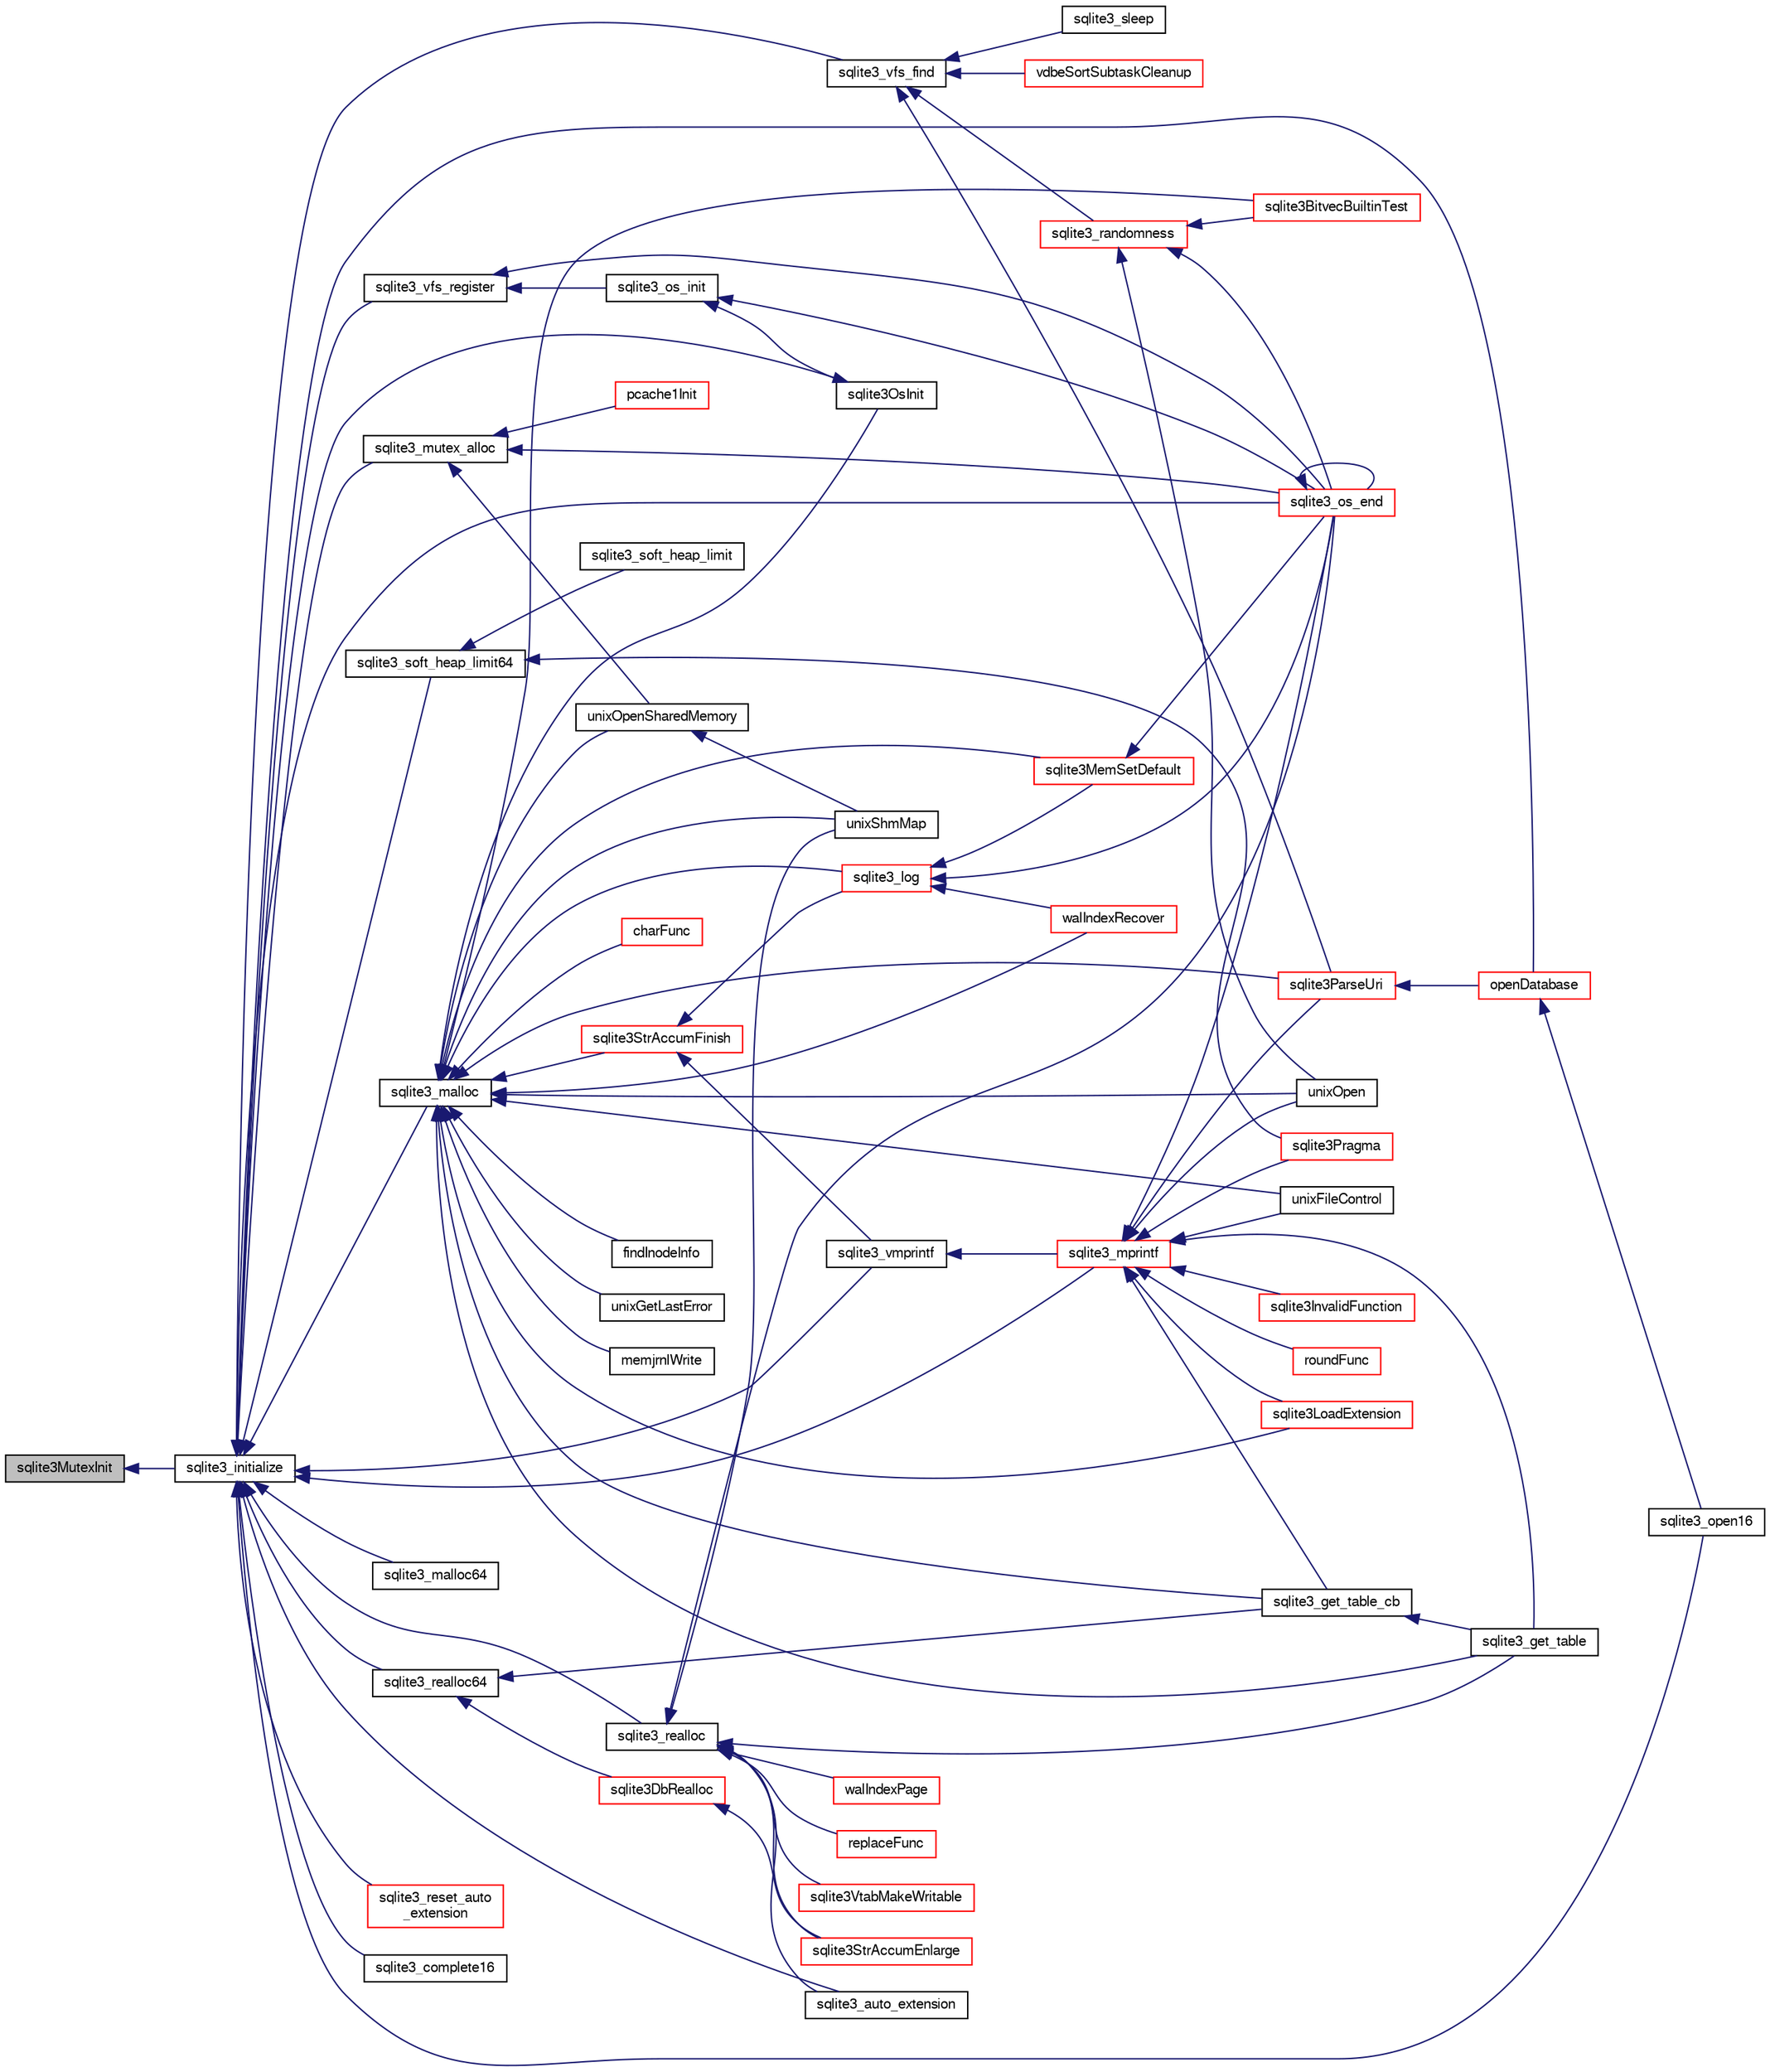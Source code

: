 digraph "sqlite3MutexInit"
{
  edge [fontname="FreeSans",fontsize="10",labelfontname="FreeSans",labelfontsize="10"];
  node [fontname="FreeSans",fontsize="10",shape=record];
  rankdir="LR";
  Node601145 [label="sqlite3MutexInit",height=0.2,width=0.4,color="black", fillcolor="grey75", style="filled", fontcolor="black"];
  Node601145 -> Node601146 [dir="back",color="midnightblue",fontsize="10",style="solid",fontname="FreeSans"];
  Node601146 [label="sqlite3_initialize",height=0.2,width=0.4,color="black", fillcolor="white", style="filled",URL="$sqlite3_8h.html#ab0c0ee2d5d4cf8b28e9572296a8861df"];
  Node601146 -> Node601147 [dir="back",color="midnightblue",fontsize="10",style="solid",fontname="FreeSans"];
  Node601147 [label="sqlite3_vfs_find",height=0.2,width=0.4,color="black", fillcolor="white", style="filled",URL="$sqlite3_8h.html#ac201a26de3dfa1d6deb8069eb8d95627"];
  Node601147 -> Node601148 [dir="back",color="midnightblue",fontsize="10",style="solid",fontname="FreeSans"];
  Node601148 [label="sqlite3_randomness",height=0.2,width=0.4,color="red", fillcolor="white", style="filled",URL="$sqlite3_8h.html#aa452ad88657d4606e137b09c4e9315c7"];
  Node601148 -> Node601152 [dir="back",color="midnightblue",fontsize="10",style="solid",fontname="FreeSans"];
  Node601152 [label="unixOpen",height=0.2,width=0.4,color="black", fillcolor="white", style="filled",URL="$sqlite3_8c.html#a8ed5efc47b6e14f7805cd1bb9b215775"];
  Node601148 -> Node601153 [dir="back",color="midnightblue",fontsize="10",style="solid",fontname="FreeSans"];
  Node601153 [label="sqlite3_os_end",height=0.2,width=0.4,color="red", fillcolor="white", style="filled",URL="$sqlite3_8h.html#a2288c95881ecca13d994e42b6a958906"];
  Node601153 -> Node601153 [dir="back",color="midnightblue",fontsize="10",style="solid",fontname="FreeSans"];
  Node601148 -> Node601155 [dir="back",color="midnightblue",fontsize="10",style="solid",fontname="FreeSans"];
  Node601155 [label="sqlite3BitvecBuiltinTest",height=0.2,width=0.4,color="red", fillcolor="white", style="filled",URL="$sqlite3_8c.html#a9b4e3e921ce1ede6f10a9106c034ff9b"];
  Node601147 -> Node601552 [dir="back",color="midnightblue",fontsize="10",style="solid",fontname="FreeSans"];
  Node601552 [label="vdbeSortSubtaskCleanup",height=0.2,width=0.4,color="red", fillcolor="white", style="filled",URL="$sqlite3_8c.html#abc8ce4c3ef58cc10f5b27642aab32b30"];
  Node601147 -> Node601555 [dir="back",color="midnightblue",fontsize="10",style="solid",fontname="FreeSans"];
  Node601555 [label="sqlite3ParseUri",height=0.2,width=0.4,color="red", fillcolor="white", style="filled",URL="$sqlite3_8c.html#aaa912f29a67460d8b2186c97056e8767"];
  Node601555 -> Node601397 [dir="back",color="midnightblue",fontsize="10",style="solid",fontname="FreeSans"];
  Node601397 [label="openDatabase",height=0.2,width=0.4,color="red", fillcolor="white", style="filled",URL="$sqlite3_8c.html#a6a9c3bc3a64234e863413f41db473758"];
  Node601397 -> Node601400 [dir="back",color="midnightblue",fontsize="10",style="solid",fontname="FreeSans"];
  Node601400 [label="sqlite3_open16",height=0.2,width=0.4,color="black", fillcolor="white", style="filled",URL="$sqlite3_8h.html#adbc401bb96713f32e553db32f6f3ca33"];
  Node601147 -> Node601556 [dir="back",color="midnightblue",fontsize="10",style="solid",fontname="FreeSans"];
  Node601556 [label="sqlite3_sleep",height=0.2,width=0.4,color="black", fillcolor="white", style="filled",URL="$sqlite3_8h.html#ad0c133ddbbecb6433f3c6ebef8966efa"];
  Node601146 -> Node601557 [dir="back",color="midnightblue",fontsize="10",style="solid",fontname="FreeSans"];
  Node601557 [label="sqlite3_vfs_register",height=0.2,width=0.4,color="black", fillcolor="white", style="filled",URL="$sqlite3_8h.html#a7184b289ccd4c4c7200589137d88c4ae"];
  Node601557 -> Node601558 [dir="back",color="midnightblue",fontsize="10",style="solid",fontname="FreeSans"];
  Node601558 [label="sqlite3_os_init",height=0.2,width=0.4,color="black", fillcolor="white", style="filled",URL="$sqlite3_8h.html#acebc2290d00a32d3afe2361f2979038b"];
  Node601558 -> Node601559 [dir="back",color="midnightblue",fontsize="10",style="solid",fontname="FreeSans"];
  Node601559 [label="sqlite3OsInit",height=0.2,width=0.4,color="black", fillcolor="white", style="filled",URL="$sqlite3_8c.html#afeaa886fe1ca086a30fd278b1d069762"];
  Node601559 -> Node601146 [dir="back",color="midnightblue",fontsize="10",style="solid",fontname="FreeSans"];
  Node601558 -> Node601153 [dir="back",color="midnightblue",fontsize="10",style="solid",fontname="FreeSans"];
  Node601557 -> Node601153 [dir="back",color="midnightblue",fontsize="10",style="solid",fontname="FreeSans"];
  Node601146 -> Node601560 [dir="back",color="midnightblue",fontsize="10",style="solid",fontname="FreeSans"];
  Node601560 [label="sqlite3_mutex_alloc",height=0.2,width=0.4,color="black", fillcolor="white", style="filled",URL="$sqlite3_8h.html#aa3f89418cd18e99596435c958b29b650"];
  Node601560 -> Node601561 [dir="back",color="midnightblue",fontsize="10",style="solid",fontname="FreeSans"];
  Node601561 [label="unixOpenSharedMemory",height=0.2,width=0.4,color="black", fillcolor="white", style="filled",URL="$sqlite3_8c.html#a30775afa2e08ca6ddc7853326afed7c7"];
  Node601561 -> Node601562 [dir="back",color="midnightblue",fontsize="10",style="solid",fontname="FreeSans"];
  Node601562 [label="unixShmMap",height=0.2,width=0.4,color="black", fillcolor="white", style="filled",URL="$sqlite3_8c.html#aeaa77f0ab08a4f4ee5f86e8c9727e974"];
  Node601560 -> Node601153 [dir="back",color="midnightblue",fontsize="10",style="solid",fontname="FreeSans"];
  Node601560 -> Node601563 [dir="back",color="midnightblue",fontsize="10",style="solid",fontname="FreeSans"];
  Node601563 [label="pcache1Init",height=0.2,width=0.4,color="red", fillcolor="white", style="filled",URL="$sqlite3_8c.html#a05e9c1daf3dd812db1d769b69b20e069"];
  Node601146 -> Node601633 [dir="back",color="midnightblue",fontsize="10",style="solid",fontname="FreeSans"];
  Node601633 [label="sqlite3_soft_heap_limit64",height=0.2,width=0.4,color="black", fillcolor="white", style="filled",URL="$sqlite3_8h.html#ab37b3a4d1652e3acb2c43d1252e6b852"];
  Node601633 -> Node601634 [dir="back",color="midnightblue",fontsize="10",style="solid",fontname="FreeSans"];
  Node601634 [label="sqlite3_soft_heap_limit",height=0.2,width=0.4,color="black", fillcolor="white", style="filled",URL="$sqlite3_8h.html#a18c3472581de3072201723e798524fdc"];
  Node601633 -> Node601240 [dir="back",color="midnightblue",fontsize="10",style="solid",fontname="FreeSans"];
  Node601240 [label="sqlite3Pragma",height=0.2,width=0.4,color="red", fillcolor="white", style="filled",URL="$sqlite3_8c.html#a111391370f58f8e6a6eca51fd34d62ed"];
  Node601146 -> Node601635 [dir="back",color="midnightblue",fontsize="10",style="solid",fontname="FreeSans"];
  Node601635 [label="sqlite3_malloc",height=0.2,width=0.4,color="black", fillcolor="white", style="filled",URL="$sqlite3_8h.html#a510e31845345737f17d86ce0b2328356"];
  Node601635 -> Node601559 [dir="back",color="midnightblue",fontsize="10",style="solid",fontname="FreeSans"];
  Node601635 -> Node601631 [dir="back",color="midnightblue",fontsize="10",style="solid",fontname="FreeSans"];
  Node601631 [label="sqlite3MemSetDefault",height=0.2,width=0.4,color="red", fillcolor="white", style="filled",URL="$sqlite3_8c.html#a162fbfd727e92c5f8f72625b5ff62549"];
  Node601631 -> Node601153 [dir="back",color="midnightblue",fontsize="10",style="solid",fontname="FreeSans"];
  Node601635 -> Node601636 [dir="back",color="midnightblue",fontsize="10",style="solid",fontname="FreeSans"];
  Node601636 [label="sqlite3StrAccumFinish",height=0.2,width=0.4,color="red", fillcolor="white", style="filled",URL="$sqlite3_8c.html#adb7f26b10ac1b847db6f000ef4c2e2ba"];
  Node601636 -> Node601710 [dir="back",color="midnightblue",fontsize="10",style="solid",fontname="FreeSans"];
  Node601710 [label="sqlite3_vmprintf",height=0.2,width=0.4,color="black", fillcolor="white", style="filled",URL="$sqlite3_8h.html#ac240de67ddf003828f16a6d9dd3fa3ca"];
  Node601710 -> Node601711 [dir="back",color="midnightblue",fontsize="10",style="solid",fontname="FreeSans"];
  Node601711 [label="sqlite3_mprintf",height=0.2,width=0.4,color="red", fillcolor="white", style="filled",URL="$sqlite3_8h.html#a9533933e57f7ccbb48c32041ce3a8862"];
  Node601711 -> Node601151 [dir="back",color="midnightblue",fontsize="10",style="solid",fontname="FreeSans"];
  Node601151 [label="unixFileControl",height=0.2,width=0.4,color="black", fillcolor="white", style="filled",URL="$sqlite3_8c.html#ad71f213fa385cc58f307cefd953c03ae"];
  Node601711 -> Node601152 [dir="back",color="midnightblue",fontsize="10",style="solid",fontname="FreeSans"];
  Node601711 -> Node601153 [dir="back",color="midnightblue",fontsize="10",style="solid",fontname="FreeSans"];
  Node601711 -> Node601712 [dir="back",color="midnightblue",fontsize="10",style="solid",fontname="FreeSans"];
  Node601712 [label="sqlite3InvalidFunction",height=0.2,width=0.4,color="red", fillcolor="white", style="filled",URL="$sqlite3_8c.html#af6025be1f4733eabe60702a187c97da9"];
  Node601711 -> Node601713 [dir="back",color="midnightblue",fontsize="10",style="solid",fontname="FreeSans"];
  Node601713 [label="roundFunc",height=0.2,width=0.4,color="red", fillcolor="white", style="filled",URL="$sqlite3_8c.html#a8c444ba254edc27891111b76e7ba85e7"];
  Node601711 -> Node601714 [dir="back",color="midnightblue",fontsize="10",style="solid",fontname="FreeSans"];
  Node601714 [label="sqlite3LoadExtension",height=0.2,width=0.4,color="red", fillcolor="white", style="filled",URL="$sqlite3_8c.html#a3b46232455de4779a67c63b2c9004245"];
  Node601711 -> Node601240 [dir="back",color="midnightblue",fontsize="10",style="solid",fontname="FreeSans"];
  Node601711 -> Node601717 [dir="back",color="midnightblue",fontsize="10",style="solid",fontname="FreeSans"];
  Node601717 [label="sqlite3_get_table_cb",height=0.2,width=0.4,color="black", fillcolor="white", style="filled",URL="$sqlite3_8c.html#a1dbaba1b543953c0dade97357c5866b1"];
  Node601717 -> Node601356 [dir="back",color="midnightblue",fontsize="10",style="solid",fontname="FreeSans"];
  Node601356 [label="sqlite3_get_table",height=0.2,width=0.4,color="black", fillcolor="white", style="filled",URL="$sqlite3_8h.html#a5effeac4e12df57beaa35c5be1f61579"];
  Node601711 -> Node601356 [dir="back",color="midnightblue",fontsize="10",style="solid",fontname="FreeSans"];
  Node601711 -> Node601555 [dir="back",color="midnightblue",fontsize="10",style="solid",fontname="FreeSans"];
  Node601636 -> Node601821 [dir="back",color="midnightblue",fontsize="10",style="solid",fontname="FreeSans"];
  Node601821 [label="sqlite3_log",height=0.2,width=0.4,color="red", fillcolor="white", style="filled",URL="$sqlite3_8h.html#a298c9699bf9c143662c6b1fec4b2dc3b"];
  Node601821 -> Node601631 [dir="back",color="midnightblue",fontsize="10",style="solid",fontname="FreeSans"];
  Node601821 -> Node601153 [dir="back",color="midnightblue",fontsize="10",style="solid",fontname="FreeSans"];
  Node601821 -> Node601749 [dir="back",color="midnightblue",fontsize="10",style="solid",fontname="FreeSans"];
  Node601749 [label="walIndexRecover",height=0.2,width=0.4,color="red", fillcolor="white", style="filled",URL="$sqlite3_8c.html#ab4ee99f3710323acbeb6c495dd18d205"];
  Node601635 -> Node601821 [dir="back",color="midnightblue",fontsize="10",style="solid",fontname="FreeSans"];
  Node601635 -> Node601900 [dir="back",color="midnightblue",fontsize="10",style="solid",fontname="FreeSans"];
  Node601900 [label="findInodeInfo",height=0.2,width=0.4,color="black", fillcolor="white", style="filled",URL="$sqlite3_8c.html#ac92c39062e69a79c4a62dfd55242c782"];
  Node601635 -> Node601151 [dir="back",color="midnightblue",fontsize="10",style="solid",fontname="FreeSans"];
  Node601635 -> Node601561 [dir="back",color="midnightblue",fontsize="10",style="solid",fontname="FreeSans"];
  Node601635 -> Node601562 [dir="back",color="midnightblue",fontsize="10",style="solid",fontname="FreeSans"];
  Node601635 -> Node601152 [dir="back",color="midnightblue",fontsize="10",style="solid",fontname="FreeSans"];
  Node601635 -> Node601732 [dir="back",color="midnightblue",fontsize="10",style="solid",fontname="FreeSans"];
  Node601732 [label="unixGetLastError",height=0.2,width=0.4,color="black", fillcolor="white", style="filled",URL="$sqlite3_8c.html#aed1e42f49d74b419c3c85b559dd61240"];
  Node601635 -> Node601155 [dir="back",color="midnightblue",fontsize="10",style="solid",fontname="FreeSans"];
  Node601635 -> Node601749 [dir="back",color="midnightblue",fontsize="10",style="solid",fontname="FreeSans"];
  Node601635 -> Node601901 [dir="back",color="midnightblue",fontsize="10",style="solid",fontname="FreeSans"];
  Node601901 [label="memjrnlWrite",height=0.2,width=0.4,color="black", fillcolor="white", style="filled",URL="$sqlite3_8c.html#af8bd7d5d7eafce5542f8de300a120c47"];
  Node601635 -> Node601902 [dir="back",color="midnightblue",fontsize="10",style="solid",fontname="FreeSans"];
  Node601902 [label="charFunc",height=0.2,width=0.4,color="red", fillcolor="white", style="filled",URL="$sqlite3_8c.html#ab9b72ce47fcea3c3b92e816435a0fd91"];
  Node601635 -> Node601714 [dir="back",color="midnightblue",fontsize="10",style="solid",fontname="FreeSans"];
  Node601635 -> Node601717 [dir="back",color="midnightblue",fontsize="10",style="solid",fontname="FreeSans"];
  Node601635 -> Node601356 [dir="back",color="midnightblue",fontsize="10",style="solid",fontname="FreeSans"];
  Node601635 -> Node601555 [dir="back",color="midnightblue",fontsize="10",style="solid",fontname="FreeSans"];
  Node601146 -> Node601903 [dir="back",color="midnightblue",fontsize="10",style="solid",fontname="FreeSans"];
  Node601903 [label="sqlite3_malloc64",height=0.2,width=0.4,color="black", fillcolor="white", style="filled",URL="$sqlite3_8h.html#a12b7ee85e539ea28c130c5c75b96a82a"];
  Node601146 -> Node601904 [dir="back",color="midnightblue",fontsize="10",style="solid",fontname="FreeSans"];
  Node601904 [label="sqlite3_realloc",height=0.2,width=0.4,color="black", fillcolor="white", style="filled",URL="$sqlite3_8h.html#a627f0eeface58024ef47403d8cc76b35"];
  Node601904 -> Node601905 [dir="back",color="midnightblue",fontsize="10",style="solid",fontname="FreeSans"];
  Node601905 [label="sqlite3StrAccumEnlarge",height=0.2,width=0.4,color="red", fillcolor="white", style="filled",URL="$sqlite3_8c.html#a38976500a97c69d65086eeccca82dd96"];
  Node601904 -> Node601562 [dir="back",color="midnightblue",fontsize="10",style="solid",fontname="FreeSans"];
  Node601904 -> Node601153 [dir="back",color="midnightblue",fontsize="10",style="solid",fontname="FreeSans"];
  Node601904 -> Node601911 [dir="back",color="midnightblue",fontsize="10",style="solid",fontname="FreeSans"];
  Node601911 [label="walIndexPage",height=0.2,width=0.4,color="red", fillcolor="white", style="filled",URL="$sqlite3_8c.html#affd3251fd1aa1218170d421177256e24"];
  Node601904 -> Node601774 [dir="back",color="midnightblue",fontsize="10",style="solid",fontname="FreeSans"];
  Node601774 [label="replaceFunc",height=0.2,width=0.4,color="red", fillcolor="white", style="filled",URL="$sqlite3_8c.html#a752b98a7c55d204c397a4902b49b1ce4"];
  Node601904 -> Node601920 [dir="back",color="midnightblue",fontsize="10",style="solid",fontname="FreeSans"];
  Node601920 [label="sqlite3_auto_extension",height=0.2,width=0.4,color="black", fillcolor="white", style="filled",URL="$sqlite3_8h.html#a85a95b45e94f6bcd52aa39b6acdb36d7"];
  Node601904 -> Node601356 [dir="back",color="midnightblue",fontsize="10",style="solid",fontname="FreeSans"];
  Node601904 -> Node601921 [dir="back",color="midnightblue",fontsize="10",style="solid",fontname="FreeSans"];
  Node601921 [label="sqlite3VtabMakeWritable",height=0.2,width=0.4,color="red", fillcolor="white", style="filled",URL="$sqlite3_8c.html#a58c646608238d2619371c3e8b6bc0d86"];
  Node601146 -> Node601922 [dir="back",color="midnightblue",fontsize="10",style="solid",fontname="FreeSans"];
  Node601922 [label="sqlite3_realloc64",height=0.2,width=0.4,color="black", fillcolor="white", style="filled",URL="$sqlite3_8h.html#afe88c85e9f864a3fd92941cad197245d"];
  Node601922 -> Node601923 [dir="back",color="midnightblue",fontsize="10",style="solid",fontname="FreeSans"];
  Node601923 [label="sqlite3DbRealloc",height=0.2,width=0.4,color="red", fillcolor="white", style="filled",URL="$sqlite3_8c.html#ae028f4902a9d29bcaf310ff289ee87dc"];
  Node601923 -> Node601905 [dir="back",color="midnightblue",fontsize="10",style="solid",fontname="FreeSans"];
  Node601922 -> Node601717 [dir="back",color="midnightblue",fontsize="10",style="solid",fontname="FreeSans"];
  Node601146 -> Node601710 [dir="back",color="midnightblue",fontsize="10",style="solid",fontname="FreeSans"];
  Node601146 -> Node601711 [dir="back",color="midnightblue",fontsize="10",style="solid",fontname="FreeSans"];
  Node601146 -> Node601153 [dir="back",color="midnightblue",fontsize="10",style="solid",fontname="FreeSans"];
  Node601146 -> Node601920 [dir="back",color="midnightblue",fontsize="10",style="solid",fontname="FreeSans"];
  Node601146 -> Node602022 [dir="back",color="midnightblue",fontsize="10",style="solid",fontname="FreeSans"];
  Node602022 [label="sqlite3_reset_auto\l_extension",height=0.2,width=0.4,color="red", fillcolor="white", style="filled",URL="$sqlite3_8h.html#ac33f4064ae6690cada7bdc89e8153ffc"];
  Node601146 -> Node601887 [dir="back",color="midnightblue",fontsize="10",style="solid",fontname="FreeSans"];
  Node601887 [label="sqlite3_complete16",height=0.2,width=0.4,color="black", fillcolor="white", style="filled",URL="$sqlite3_8h.html#a3260341c2ef82787acca48414a1d03a1"];
  Node601146 -> Node601397 [dir="back",color="midnightblue",fontsize="10",style="solid",fontname="FreeSans"];
  Node601146 -> Node601400 [dir="back",color="midnightblue",fontsize="10",style="solid",fontname="FreeSans"];
}
